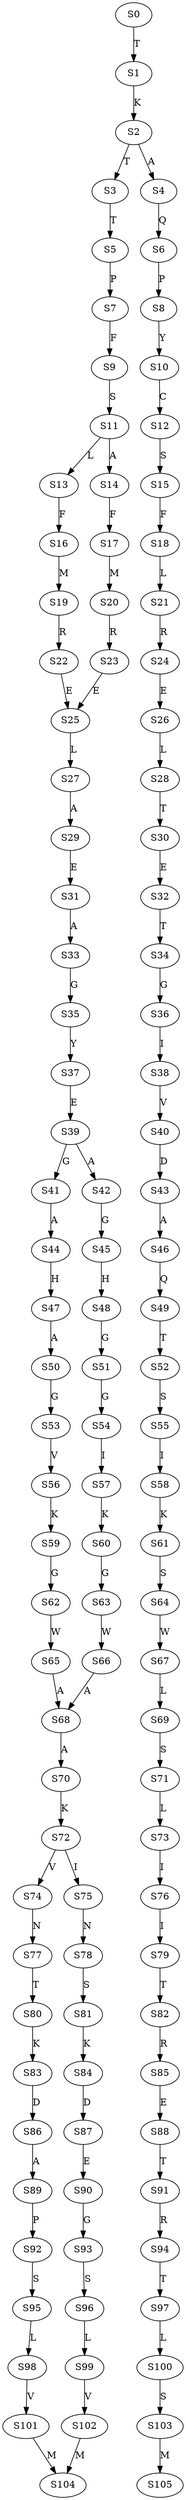 strict digraph  {
	S0 -> S1 [ label = T ];
	S1 -> S2 [ label = K ];
	S2 -> S3 [ label = T ];
	S2 -> S4 [ label = A ];
	S3 -> S5 [ label = T ];
	S4 -> S6 [ label = Q ];
	S5 -> S7 [ label = P ];
	S6 -> S8 [ label = P ];
	S7 -> S9 [ label = F ];
	S8 -> S10 [ label = Y ];
	S9 -> S11 [ label = S ];
	S10 -> S12 [ label = C ];
	S11 -> S13 [ label = L ];
	S11 -> S14 [ label = A ];
	S12 -> S15 [ label = S ];
	S13 -> S16 [ label = F ];
	S14 -> S17 [ label = F ];
	S15 -> S18 [ label = F ];
	S16 -> S19 [ label = M ];
	S17 -> S20 [ label = M ];
	S18 -> S21 [ label = L ];
	S19 -> S22 [ label = R ];
	S20 -> S23 [ label = R ];
	S21 -> S24 [ label = R ];
	S22 -> S25 [ label = E ];
	S23 -> S25 [ label = E ];
	S24 -> S26 [ label = E ];
	S25 -> S27 [ label = L ];
	S26 -> S28 [ label = L ];
	S27 -> S29 [ label = A ];
	S28 -> S30 [ label = T ];
	S29 -> S31 [ label = E ];
	S30 -> S32 [ label = E ];
	S31 -> S33 [ label = A ];
	S32 -> S34 [ label = T ];
	S33 -> S35 [ label = G ];
	S34 -> S36 [ label = G ];
	S35 -> S37 [ label = Y ];
	S36 -> S38 [ label = I ];
	S37 -> S39 [ label = E ];
	S38 -> S40 [ label = V ];
	S39 -> S41 [ label = G ];
	S39 -> S42 [ label = A ];
	S40 -> S43 [ label = D ];
	S41 -> S44 [ label = A ];
	S42 -> S45 [ label = G ];
	S43 -> S46 [ label = A ];
	S44 -> S47 [ label = H ];
	S45 -> S48 [ label = H ];
	S46 -> S49 [ label = Q ];
	S47 -> S50 [ label = A ];
	S48 -> S51 [ label = G ];
	S49 -> S52 [ label = T ];
	S50 -> S53 [ label = G ];
	S51 -> S54 [ label = G ];
	S52 -> S55 [ label = S ];
	S53 -> S56 [ label = V ];
	S54 -> S57 [ label = I ];
	S55 -> S58 [ label = I ];
	S56 -> S59 [ label = K ];
	S57 -> S60 [ label = K ];
	S58 -> S61 [ label = K ];
	S59 -> S62 [ label = G ];
	S60 -> S63 [ label = G ];
	S61 -> S64 [ label = S ];
	S62 -> S65 [ label = W ];
	S63 -> S66 [ label = W ];
	S64 -> S67 [ label = W ];
	S65 -> S68 [ label = A ];
	S66 -> S68 [ label = A ];
	S67 -> S69 [ label = L ];
	S68 -> S70 [ label = A ];
	S69 -> S71 [ label = S ];
	S70 -> S72 [ label = K ];
	S71 -> S73 [ label = L ];
	S72 -> S74 [ label = V ];
	S72 -> S75 [ label = I ];
	S73 -> S76 [ label = I ];
	S74 -> S77 [ label = N ];
	S75 -> S78 [ label = N ];
	S76 -> S79 [ label = I ];
	S77 -> S80 [ label = T ];
	S78 -> S81 [ label = S ];
	S79 -> S82 [ label = T ];
	S80 -> S83 [ label = K ];
	S81 -> S84 [ label = K ];
	S82 -> S85 [ label = R ];
	S83 -> S86 [ label = D ];
	S84 -> S87 [ label = D ];
	S85 -> S88 [ label = E ];
	S86 -> S89 [ label = A ];
	S87 -> S90 [ label = E ];
	S88 -> S91 [ label = T ];
	S89 -> S92 [ label = P ];
	S90 -> S93 [ label = G ];
	S91 -> S94 [ label = R ];
	S92 -> S95 [ label = S ];
	S93 -> S96 [ label = S ];
	S94 -> S97 [ label = T ];
	S95 -> S98 [ label = L ];
	S96 -> S99 [ label = L ];
	S97 -> S100 [ label = L ];
	S98 -> S101 [ label = V ];
	S99 -> S102 [ label = V ];
	S100 -> S103 [ label = S ];
	S101 -> S104 [ label = M ];
	S102 -> S104 [ label = M ];
	S103 -> S105 [ label = M ];
}
